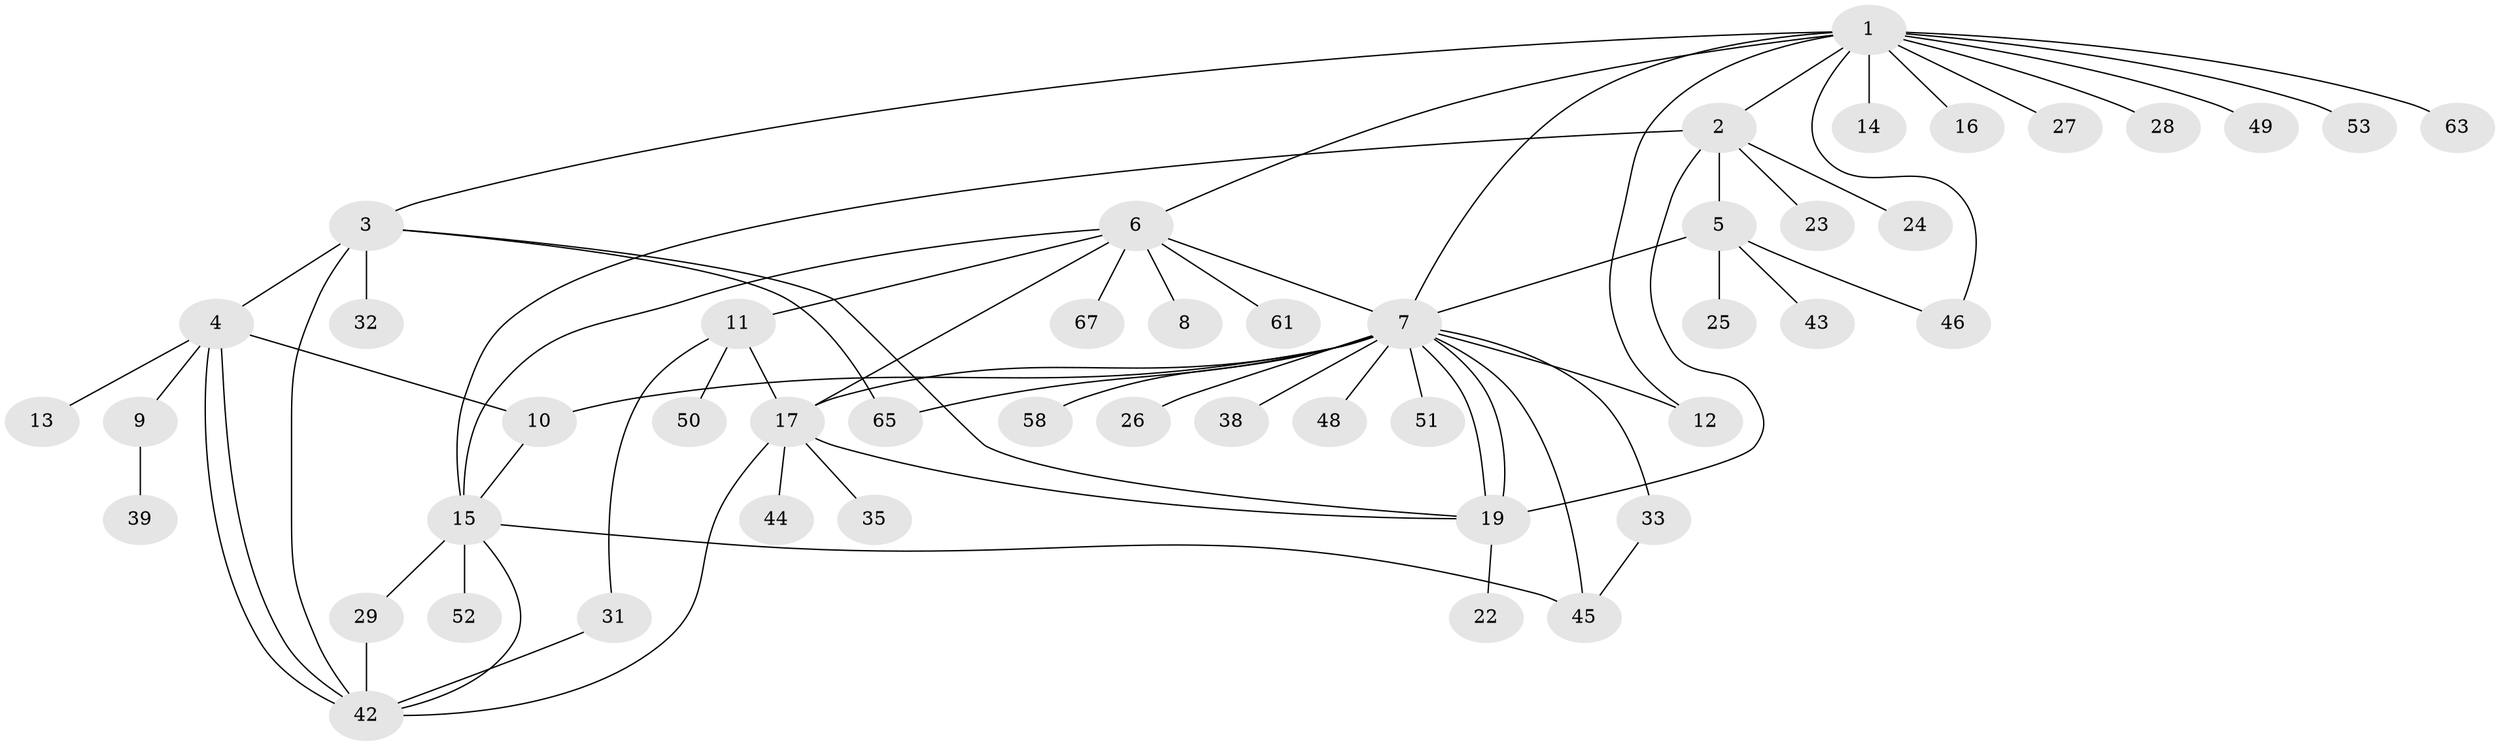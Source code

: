 // original degree distribution, {12: 0.014492753623188406, 6: 0.028985507246376812, 8: 0.014492753623188406, 3: 0.07246376811594203, 9: 0.028985507246376812, 16: 0.014492753623188406, 1: 0.5072463768115942, 2: 0.18840579710144928, 4: 0.10144927536231885, 5: 0.014492753623188406, 7: 0.014492753623188406}
// Generated by graph-tools (version 1.1) at 2025/18/03/04/25 18:18:16]
// undirected, 48 vertices, 69 edges
graph export_dot {
graph [start="1"]
  node [color=gray90,style=filled];
  1 [super="+21"];
  2;
  3;
  4 [super="+68+34"];
  5 [super="+40"];
  6;
  7;
  8;
  9;
  10;
  11;
  12;
  13;
  14;
  15 [super="+18"];
  16 [super="+69"];
  17 [super="+20"];
  19 [super="+56+54+30"];
  22;
  23;
  24;
  25;
  26;
  27;
  28;
  29;
  31;
  32;
  33 [super="+62"];
  35;
  38;
  39;
  42 [super="+57"];
  43 [super="+66"];
  44;
  45 [super="+55"];
  46;
  48;
  49;
  50;
  51;
  52;
  53;
  58;
  61;
  63;
  65;
  67;
  1 -- 2;
  1 -- 3;
  1 -- 6;
  1 -- 7;
  1 -- 14;
  1 -- 16;
  1 -- 27;
  1 -- 28;
  1 -- 49;
  1 -- 53;
  1 -- 63;
  1 -- 12;
  1 -- 46;
  2 -- 5;
  2 -- 23;
  2 -- 24;
  2 -- 19;
  2 -- 15;
  3 -- 4;
  3 -- 19;
  3 -- 32;
  3 -- 42;
  3 -- 65;
  4 -- 9;
  4 -- 10;
  4 -- 13;
  4 -- 42;
  4 -- 42;
  5 -- 25;
  5 -- 43;
  5 -- 46;
  5 -- 7;
  6 -- 7;
  6 -- 8;
  6 -- 11;
  6 -- 15;
  6 -- 61;
  6 -- 67;
  6 -- 17;
  7 -- 10;
  7 -- 12;
  7 -- 17;
  7 -- 19;
  7 -- 19;
  7 -- 26;
  7 -- 33;
  7 -- 38;
  7 -- 45;
  7 -- 48;
  7 -- 51;
  7 -- 58;
  7 -- 65;
  9 -- 39;
  10 -- 15;
  11 -- 31;
  11 -- 50;
  11 -- 17;
  15 -- 52;
  15 -- 42;
  15 -- 29;
  15 -- 45;
  17 -- 35;
  17 -- 19;
  17 -- 44;
  17 -- 42;
  19 -- 22;
  29 -- 42;
  31 -- 42;
  33 -- 45;
}
